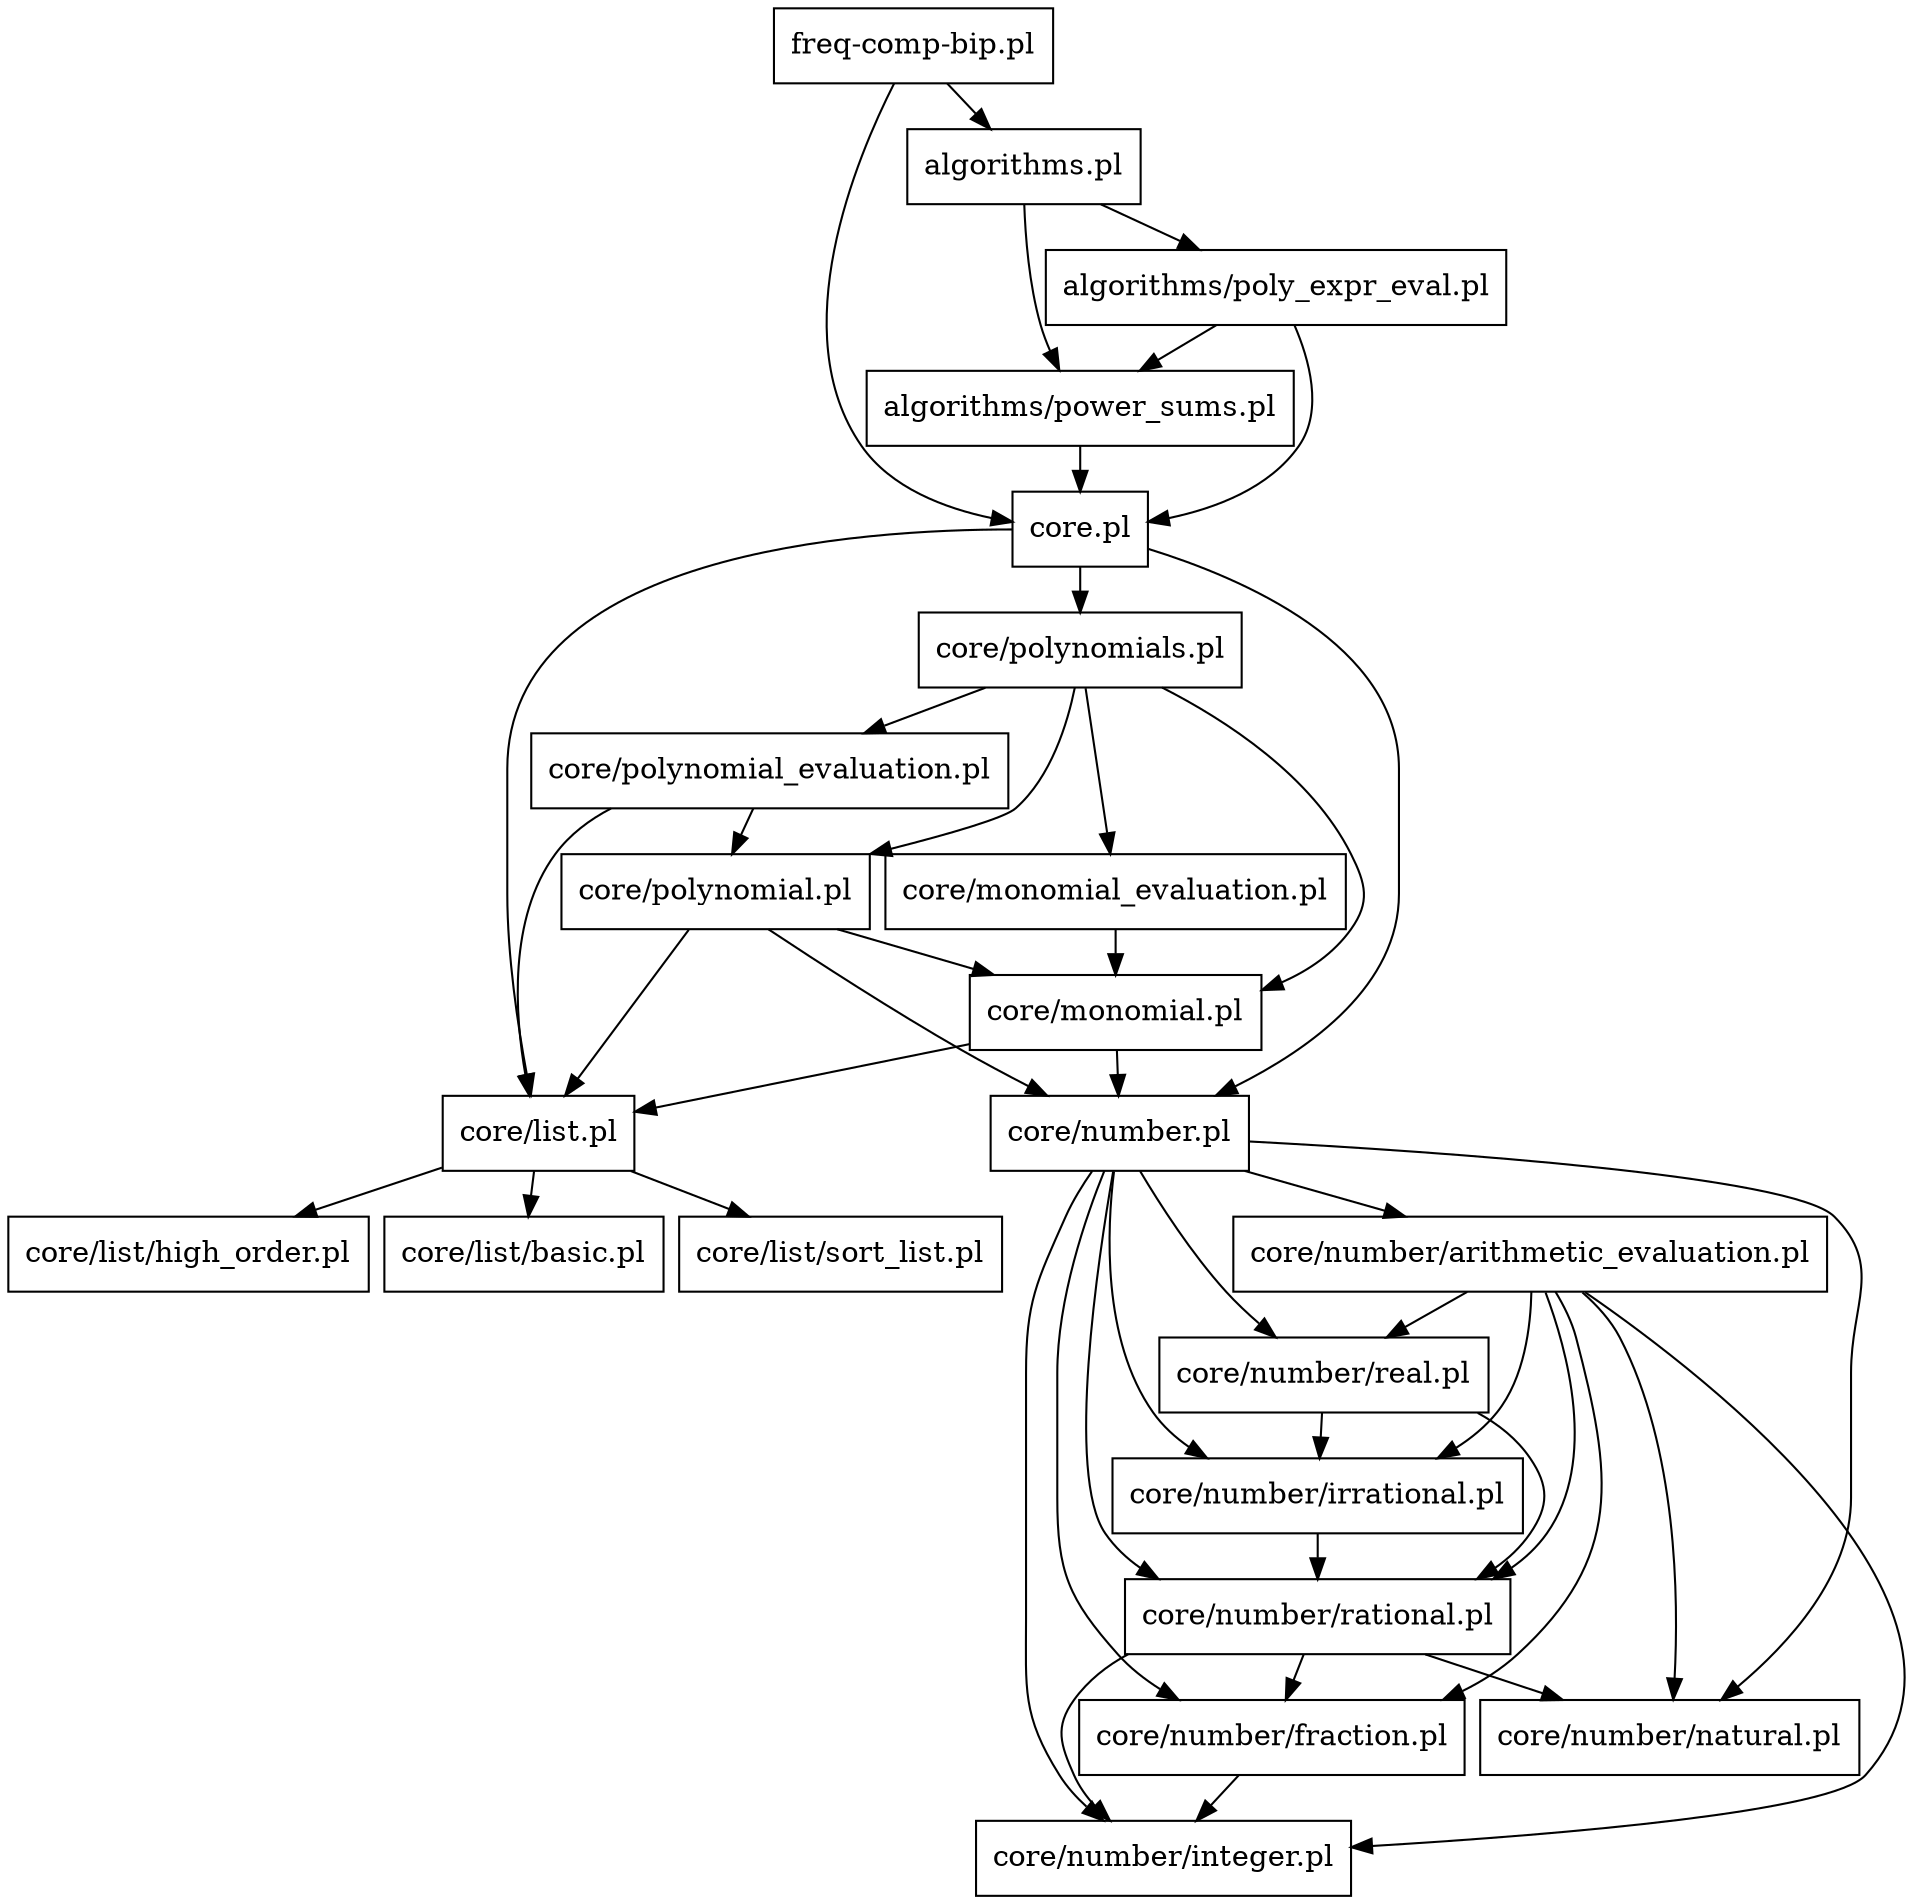 digraph file_graph {
node [shape=rectangle]
nodesep = 0.1
ranksep = 0.3
"core/polynomial_evaluation.pl" -> "core/list.pl"
"core/polynomial_evaluation.pl" -> "core/polynomial.pl"
"core/number/irrational.pl" -> "core/number/rational.pl"
"core/list.pl" -> "core/list/sort_list.pl"
"core/list.pl" -> "core/list/high_order.pl"
"core/list.pl" -> "core/list/basic.pl"
"freq-comp-bip.pl" -> "core.pl"
"freq-comp-bip.pl" -> "algorithms.pl"
"algorithms.pl" -> "algorithms/poly_expr_eval.pl"
"algorithms.pl" -> "algorithms/power_sums.pl"
"core/number/real.pl" -> "core/number/irrational.pl"
"core/number/real.pl" -> "core/number/rational.pl"
"core/number/fraction.pl" -> "core/number/integer.pl"
"core/monomial.pl" -> "core/number.pl"
"core/monomial.pl" -> "core/list.pl"
"core/number/rational.pl" -> "core/number/integer.pl"
"core/number/rational.pl" -> "core/number/natural.pl"
"core/number/rational.pl" -> "core/number/fraction.pl"
"algorithms/power_sums.pl" -> "core.pl"
"algorithms/poly_expr_eval.pl" -> "core.pl"
"algorithms/poly_expr_eval.pl" -> "algorithms/power_sums.pl"
"core/number.pl" -> "core/number/integer.pl"
"core/number.pl" -> "core/number/natural.pl"
"core/number.pl" -> "core/number/fraction.pl"
"core/number.pl" -> "core/number/irrational.pl"
"core/number.pl" -> "core/number/arithmetic_evaluation.pl"
"core/number.pl" -> "core/number/real.pl"
"core/number.pl" -> "core/number/rational.pl"
"core/monomial_evaluation.pl" -> "core/monomial.pl"
"core/polynomials.pl" -> "core/polynomial_evaluation.pl"
"core/polynomials.pl" -> "core/monomial.pl"
"core/polynomials.pl" -> "core/polynomial.pl"
"core/polynomials.pl" -> "core/monomial_evaluation.pl"
"core.pl" -> "core/polynomials.pl"
"core.pl" -> "core/number.pl"
"core.pl" -> "core/list.pl"
"core/polynomial.pl" -> "core/monomial.pl"
"core/polynomial.pl" -> "core/number.pl"
"core/polynomial.pl" -> "core/list.pl"
"core/number/arithmetic_evaluation.pl" -> "core/number/integer.pl"
"core/number/arithmetic_evaluation.pl" -> "core/number/natural.pl"
"core/number/arithmetic_evaluation.pl" -> "core/number/fraction.pl"
"core/number/arithmetic_evaluation.pl" -> "core/number/irrational.pl"
"core/number/arithmetic_evaluation.pl" -> "core/number/real.pl"
"core/number/arithmetic_evaluation.pl" -> "core/number/rational.pl"
}
